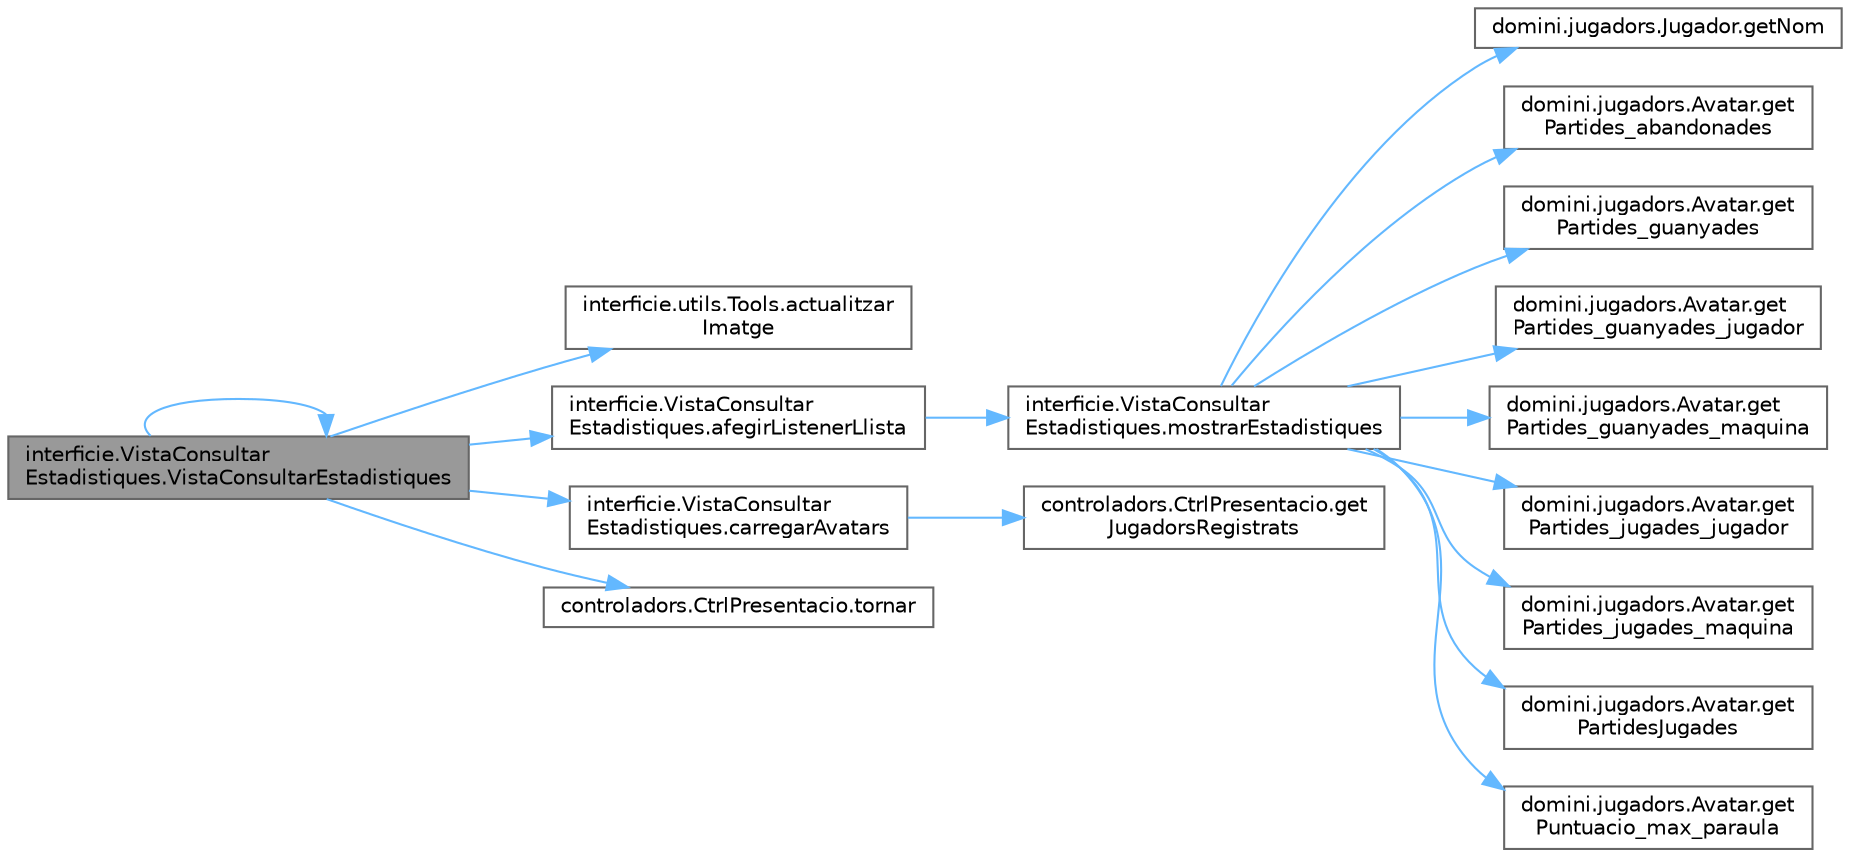 digraph "interficie.VistaConsultarEstadistiques.VistaConsultarEstadistiques"
{
 // INTERACTIVE_SVG=YES
 // LATEX_PDF_SIZE
  bgcolor="transparent";
  edge [fontname=Helvetica,fontsize=10,labelfontname=Helvetica,labelfontsize=10];
  node [fontname=Helvetica,fontsize=10,shape=box,height=0.2,width=0.4];
  rankdir="LR";
  Node1 [id="Node000001",label="interficie.VistaConsultar\lEstadistiques.VistaConsultarEstadistiques",height=0.2,width=0.4,color="gray40", fillcolor="grey60", style="filled", fontcolor="black",tooltip="Constructor principal de la vista."];
  Node1 -> Node2 [id="edge1_Node000001_Node000002",color="steelblue1",style="solid",tooltip=" "];
  Node2 [id="Node000002",label="interficie.utils.Tools.actualitzar\lImatge",height=0.2,width=0.4,color="grey40", fillcolor="white", style="filled",URL="$classinterficie_1_1utils_1_1_tools.html#aad14ef36a2a433a18d49c46a83531892",tooltip="Actualitza la imatge d'un JLabel redimensionant-la per adaptar-se a les mides màximes indicades mante..."];
  Node1 -> Node3 [id="edge2_Node000001_Node000003",color="steelblue1",style="solid",tooltip=" "];
  Node3 [id="Node000003",label="interficie.VistaConsultar\lEstadistiques.afegirListenerLlista",height=0.2,width=0.4,color="grey40", fillcolor="white", style="filled",URL="$classinterficie_1_1_vista_consultar_estadistiques.html#a1f4f83c8a4fdc86e24ef38f338645fbf",tooltip="Afegeix un listener a la llista per mostrar estadístiques quan es selecciona un avatar."];
  Node3 -> Node4 [id="edge3_Node000003_Node000004",color="steelblue1",style="solid",tooltip=" "];
  Node4 [id="Node000004",label="interficie.VistaConsultar\lEstadistiques.mostrarEstadistiques",height=0.2,width=0.4,color="grey40", fillcolor="white", style="filled",URL="$classinterficie_1_1_vista_consultar_estadistiques.html#a2d04a42f93b8d16629d5795a935ae87e",tooltip="Mostra les estadístiques d’un avatar seleccionat a l’àrea d’estadístiques."];
  Node4 -> Node5 [id="edge4_Node000004_Node000005",color="steelblue1",style="solid",tooltip=" "];
  Node5 [id="Node000005",label="domini.jugadors.Jugador.getNom",height=0.2,width=0.4,color="grey40", fillcolor="white", style="filled",URL="$classdomini_1_1jugadors_1_1_jugador.html#abd263319ed47cf1469e301659e15dd26",tooltip="Retorna el nom del jugador."];
  Node4 -> Node6 [id="edge5_Node000004_Node000006",color="steelblue1",style="solid",tooltip=" "];
  Node6 [id="Node000006",label="domini.jugadors.Avatar.get\lPartides_abandonades",height=0.2,width=0.4,color="grey40", fillcolor="white", style="filled",URL="$classdomini_1_1jugadors_1_1_avatar.html#ae03a80bc5530cb674e348c164d5bce96",tooltip="Obté el nombre de partides abandonades."];
  Node4 -> Node7 [id="edge6_Node000004_Node000007",color="steelblue1",style="solid",tooltip=" "];
  Node7 [id="Node000007",label="domini.jugadors.Avatar.get\lPartides_guanyades",height=0.2,width=0.4,color="grey40", fillcolor="white", style="filled",URL="$classdomini_1_1jugadors_1_1_avatar.html#a09267d0c45d69d64bb99bdccc476f37f",tooltip="Obté el nombre total de partides guanyades."];
  Node4 -> Node8 [id="edge7_Node000004_Node000008",color="steelblue1",style="solid",tooltip=" "];
  Node8 [id="Node000008",label="domini.jugadors.Avatar.get\lPartides_guanyades_jugador",height=0.2,width=0.4,color="grey40", fillcolor="white", style="filled",URL="$classdomini_1_1jugadors_1_1_avatar.html#ab4f6aa10583b4cefd2fefcad13ef0a1d",tooltip="Obté el nombre de partides guanyades contra altres jugadors."];
  Node4 -> Node9 [id="edge8_Node000004_Node000009",color="steelblue1",style="solid",tooltip=" "];
  Node9 [id="Node000009",label="domini.jugadors.Avatar.get\lPartides_guanyades_maquina",height=0.2,width=0.4,color="grey40", fillcolor="white", style="filled",URL="$classdomini_1_1jugadors_1_1_avatar.html#aab66b96891906cf55c60e50ff8b8096d",tooltip="Obté el nombre de partides guanyades contra la màquina."];
  Node4 -> Node10 [id="edge9_Node000004_Node000010",color="steelblue1",style="solid",tooltip=" "];
  Node10 [id="Node000010",label="domini.jugadors.Avatar.get\lPartides_jugades_jugador",height=0.2,width=0.4,color="grey40", fillcolor="white", style="filled",URL="$classdomini_1_1jugadors_1_1_avatar.html#a71b0c5addcb4d9e43dde6f2b21319849",tooltip="Obté el nombre de partides jugades contra altres jugadors."];
  Node4 -> Node11 [id="edge10_Node000004_Node000011",color="steelblue1",style="solid",tooltip=" "];
  Node11 [id="Node000011",label="domini.jugadors.Avatar.get\lPartides_jugades_maquina",height=0.2,width=0.4,color="grey40", fillcolor="white", style="filled",URL="$classdomini_1_1jugadors_1_1_avatar.html#a9e6ce3724548357bff45d01a82757e98",tooltip="Obté el nombre de partides jugades contra la màquina."];
  Node4 -> Node12 [id="edge11_Node000004_Node000012",color="steelblue1",style="solid",tooltip=" "];
  Node12 [id="Node000012",label="domini.jugadors.Avatar.get\lPartidesJugades",height=0.2,width=0.4,color="grey40", fillcolor="white", style="filled",URL="$classdomini_1_1jugadors_1_1_avatar.html#a36dd848bbc2c712120c9c53d892cc5fd",tooltip="Obté el nombre total de partides jugades."];
  Node4 -> Node13 [id="edge12_Node000004_Node000013",color="steelblue1",style="solid",tooltip=" "];
  Node13 [id="Node000013",label="domini.jugadors.Avatar.get\lPuntuacio_max_paraula",height=0.2,width=0.4,color="grey40", fillcolor="white", style="filled",URL="$classdomini_1_1jugadors_1_1_avatar.html#a34ab1967919207e6fbee5a4893579dc5",tooltip="Obté la puntuació màxima obtinguda en una paraula."];
  Node1 -> Node14 [id="edge13_Node000001_Node000014",color="steelblue1",style="solid",tooltip=" "];
  Node14 [id="Node000014",label="interficie.VistaConsultar\lEstadistiques.carregarAvatars",height=0.2,width=0.4,color="grey40", fillcolor="white", style="filled",URL="$classinterficie_1_1_vista_consultar_estadistiques.html#a1750040263d1dc3000d715a201aee3b2",tooltip="Carrega els avatars dels jugadors registrats al model de la llista."];
  Node14 -> Node15 [id="edge14_Node000014_Node000015",color="steelblue1",style="solid",tooltip=" "];
  Node15 [id="Node000015",label="controladors.CtrlPresentacio.get\lJugadorsRegistrats",height=0.2,width=0.4,color="grey40", fillcolor="white", style="filled",URL="$classcontroladors_1_1_ctrl_presentacio.html#a1d233e08aadf10e279ffef4b329ffd8a",tooltip="Retorna el conjunt de jugadors registrats al sistema."];
  Node1 -> Node16 [id="edge15_Node000001_Node000016",color="steelblue1",style="solid",tooltip=" "];
  Node16 [id="Node000016",label="controladors.CtrlPresentacio.tornar",height=0.2,width=0.4,color="grey40", fillcolor="white", style="filled",URL="$classcontroladors_1_1_ctrl_presentacio.html#a66901a833c124fd1acc592cea93f4e6d",tooltip="Torna a la vista anterior a l'actual."];
  Node1 -> Node1 [id="edge16_Node000001_Node000001",color="steelblue1",style="solid",tooltip=" "];
}
